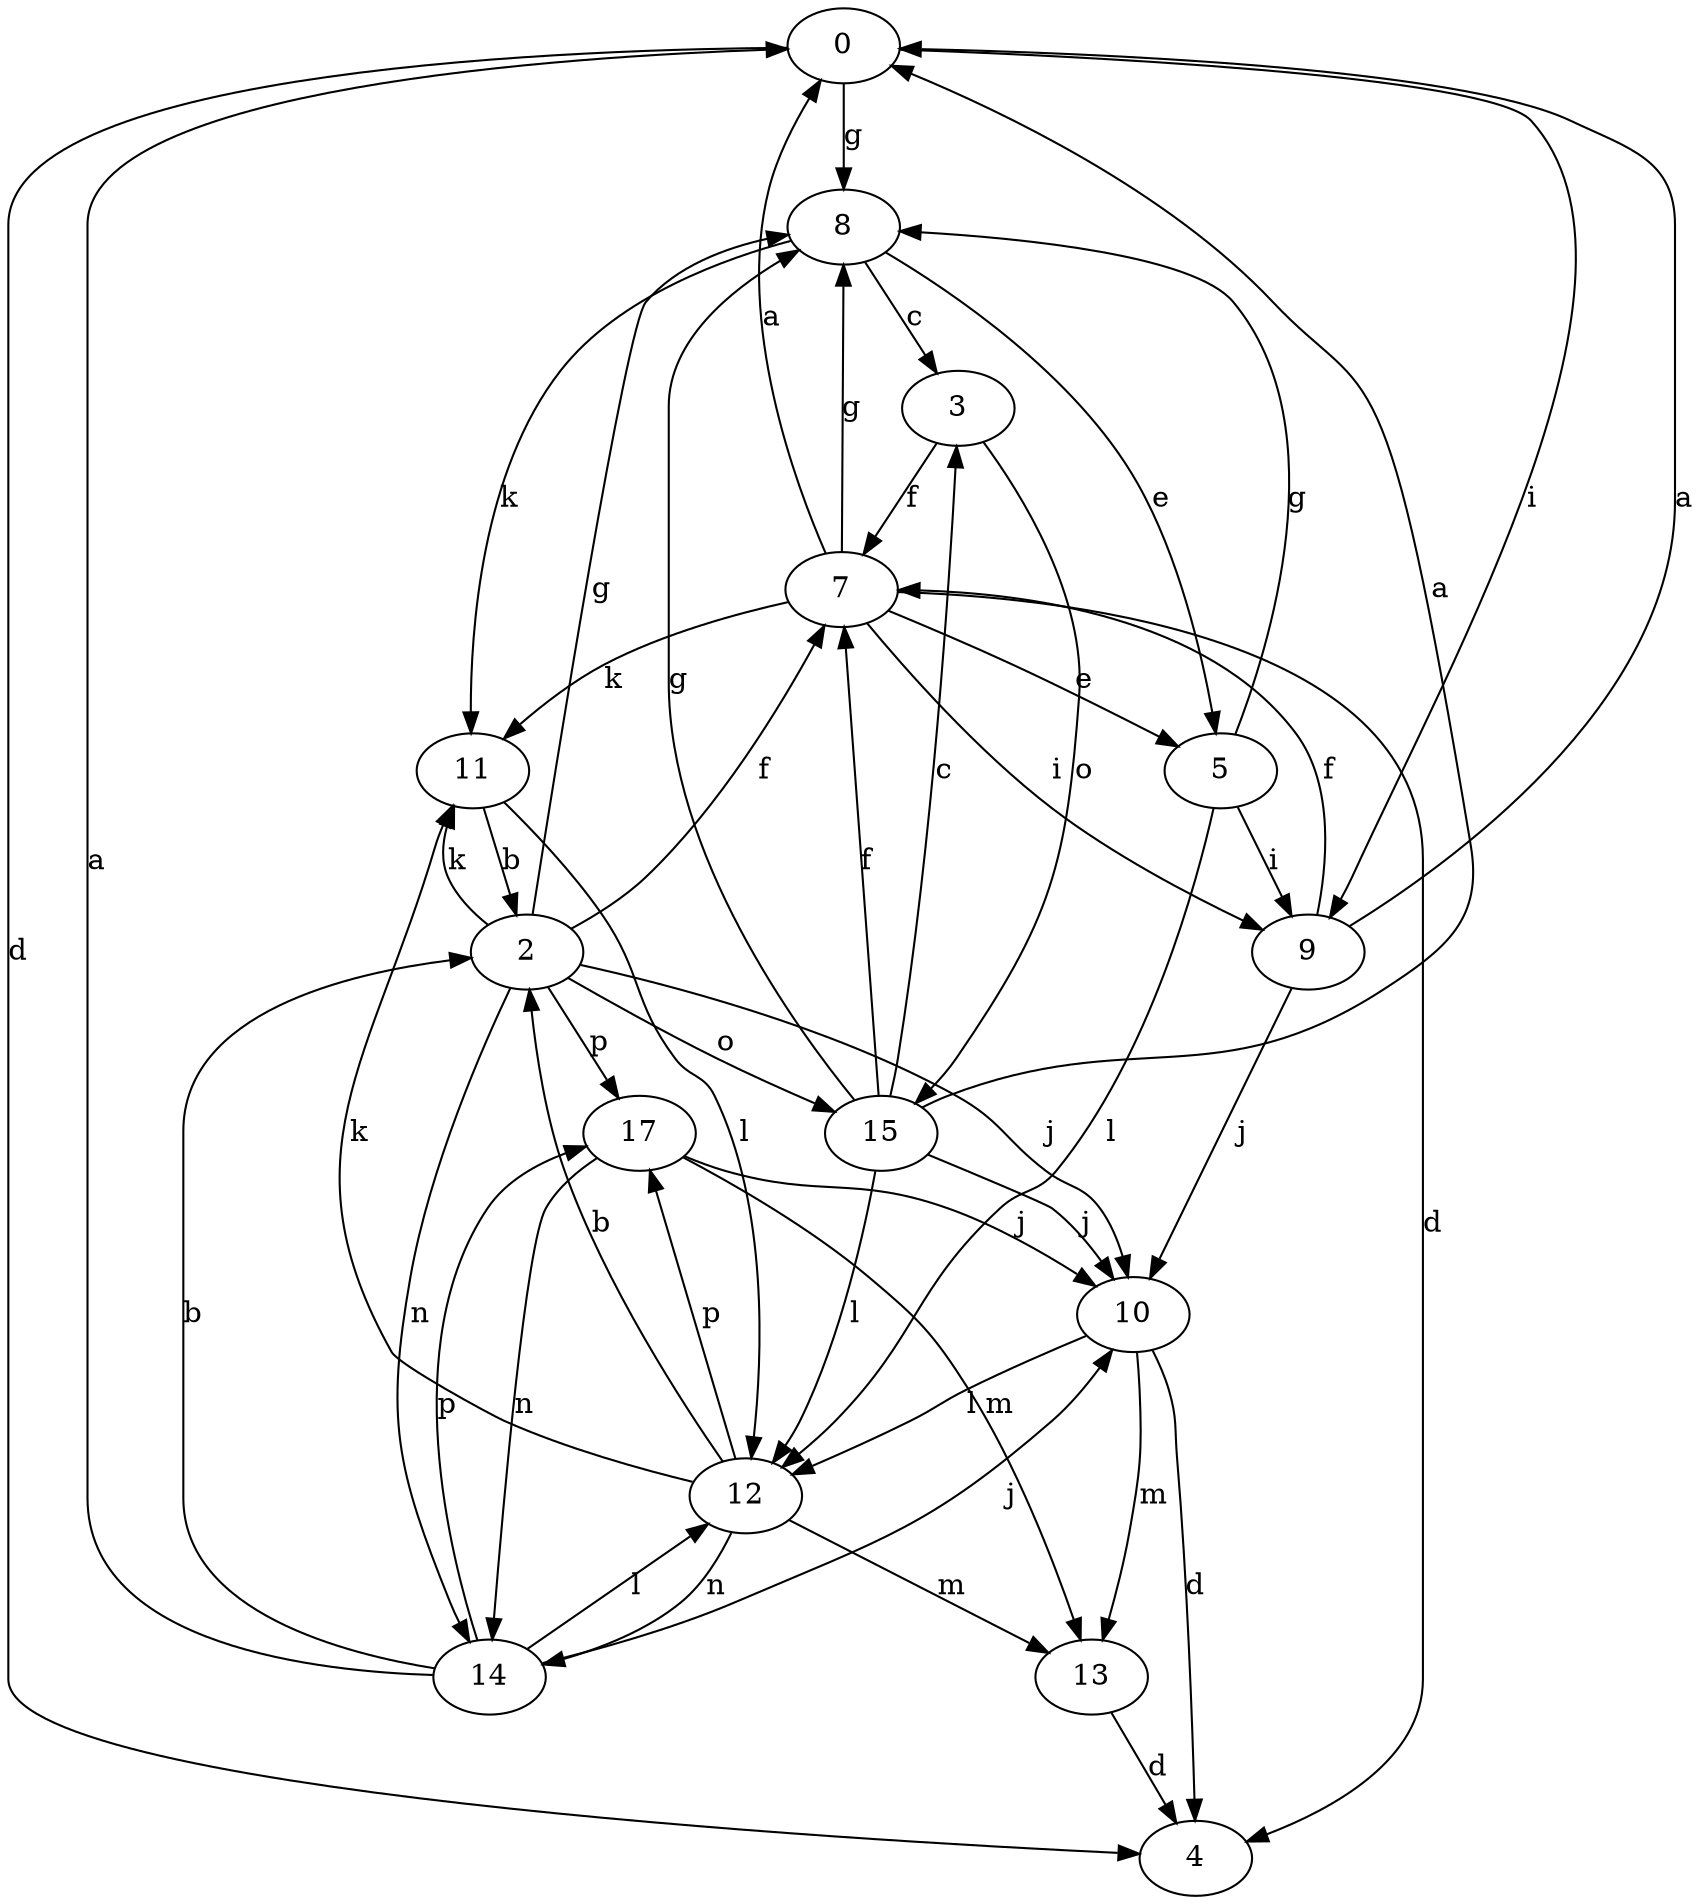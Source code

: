strict digraph  {
0;
2;
3;
4;
5;
7;
8;
9;
10;
11;
12;
13;
14;
15;
17;
0 -> 4  [label=d];
0 -> 8  [label=g];
0 -> 9  [label=i];
2 -> 7  [label=f];
2 -> 8  [label=g];
2 -> 10  [label=j];
2 -> 11  [label=k];
2 -> 14  [label=n];
2 -> 15  [label=o];
2 -> 17  [label=p];
3 -> 7  [label=f];
3 -> 15  [label=o];
5 -> 8  [label=g];
5 -> 9  [label=i];
5 -> 12  [label=l];
7 -> 0  [label=a];
7 -> 4  [label=d];
7 -> 5  [label=e];
7 -> 8  [label=g];
7 -> 9  [label=i];
7 -> 11  [label=k];
8 -> 3  [label=c];
8 -> 5  [label=e];
8 -> 11  [label=k];
9 -> 0  [label=a];
9 -> 7  [label=f];
9 -> 10  [label=j];
10 -> 4  [label=d];
10 -> 12  [label=l];
10 -> 13  [label=m];
11 -> 2  [label=b];
11 -> 12  [label=l];
12 -> 2  [label=b];
12 -> 11  [label=k];
12 -> 13  [label=m];
12 -> 14  [label=n];
12 -> 17  [label=p];
13 -> 4  [label=d];
14 -> 0  [label=a];
14 -> 2  [label=b];
14 -> 10  [label=j];
14 -> 12  [label=l];
14 -> 17  [label=p];
15 -> 0  [label=a];
15 -> 3  [label=c];
15 -> 7  [label=f];
15 -> 8  [label=g];
15 -> 10  [label=j];
15 -> 12  [label=l];
17 -> 10  [label=j];
17 -> 13  [label=m];
17 -> 14  [label=n];
}
